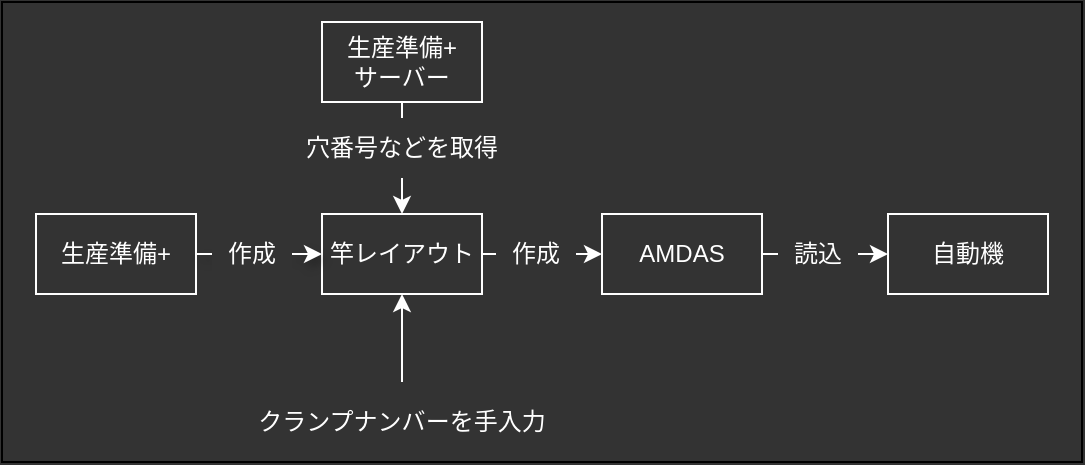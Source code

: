 <mxfile>
    <diagram id="nvRNAKMqMzsSN21wuebc" name="ページ1">
        <mxGraphModel dx="465" dy="391" grid="1" gridSize="10" guides="1" tooltips="1" connect="1" arrows="1" fold="1" page="1" pageScale="1" pageWidth="827" pageHeight="1169" background="#333333" math="0" shadow="0">
            <root>
                <mxCell id="0"/>
                <mxCell id="1" parent="0"/>
                <mxCell id="11" value="" style="rounded=0;whiteSpace=wrap;html=1;fillStyle=solid;fillColor=#333333;fontColor=#FFFFFF;" parent="1" vertex="1">
                    <mxGeometry x="80" y="230" width="540" height="230" as="geometry"/>
                </mxCell>
                <mxCell id="2" value="生産準備+" style="rounded=0;labelBackgroundColor=none;whiteSpace=wrap;fillStyle=solid;fillColor=#333333;fontColor=#FFFFFF;strokeColor=#FFFFFF;" parent="1" vertex="1">
                    <mxGeometry x="97" y="336" width="80" height="40" as="geometry"/>
                </mxCell>
                <mxCell id="7" value="" style="edgeStyle=none;html=1;entryX=0;entryY=0.5;entryDx=0;entryDy=0;exitX=1;exitY=0.5;exitDx=0;exitDy=0;labelBackgroundColor=none;fontColor=#FFFFFF;strokeColor=#FFFFFF;" parent="1" source="3" target="58" edge="1">
                    <mxGeometry relative="1" as="geometry">
                        <mxPoint x="380" y="540" as="sourcePoint"/>
                        <mxPoint x="510" y="356" as="targetPoint"/>
                    </mxGeometry>
                </mxCell>
                <mxCell id="3" value="竿レイアウト" style="rounded=0;whiteSpace=wrap;strokeColor=#FFFFFF;fillStyle=solid;fillColor=#333333;fontColor=#FFFFFF;" parent="1" vertex="1">
                    <mxGeometry x="240" y="336" width="80" height="40" as="geometry"/>
                </mxCell>
                <mxCell id="10" value="作成" style="text;html=1;strokeColor=none;fillColor=#333333;align=center;verticalAlign=middle;whiteSpace=wrap;rounded=0;fontColor=#FFFFFF;labelBackgroundColor=#333333;" parent="1" vertex="1">
                    <mxGeometry x="327" y="341" width="40" height="30" as="geometry"/>
                </mxCell>
                <mxCell id="33" value="" style="edgeStyle=none;curved=1;html=1;exitX=1;exitY=0.5;exitDx=0;exitDy=0;entryX=0;entryY=0.5;entryDx=0;entryDy=0;strokeColor=#FFFFFF;labelBackgroundColor=#333333;shadow=1;startArrow=none;" parent="1" source="9" target="3" edge="1">
                    <mxGeometry relative="1" as="geometry">
                        <mxPoint x="240" y="330" as="targetPoint"/>
                        <Array as="points"/>
                    </mxGeometry>
                </mxCell>
                <mxCell id="50" value="" style="edgeStyle=none;curved=1;html=1;exitX=1;exitY=0.5;exitDx=0;exitDy=0;entryX=0;entryY=0.5;entryDx=0;entryDy=0;strokeColor=#FFFFFF;labelBackgroundColor=#333333;shadow=1;endArrow=none;" parent="1" source="2" target="9" edge="1">
                    <mxGeometry relative="1" as="geometry">
                        <mxPoint x="240" y="356" as="targetPoint"/>
                        <Array as="points"/>
                        <mxPoint x="150" y="356" as="sourcePoint"/>
                    </mxGeometry>
                </mxCell>
                <mxCell id="9" value="作成" style="text;strokeColor=none;fillColor=#333333;align=center;verticalAlign=middle;whiteSpace=wrap;rounded=0;fontColor=#FFFFFF;labelBackgroundColor=#333333;fillStyle=solid;" parent="1" vertex="1">
                    <mxGeometry x="185" y="341" width="40" height="30" as="geometry"/>
                </mxCell>
                <mxCell id="51" value="クランプナンバーを手入力" style="rounded=0;labelBackgroundColor=none;whiteSpace=wrap;fillStyle=solid;fillColor=none;fontColor=#FFFFFF;strokeColor=none;" vertex="1" parent="1">
                    <mxGeometry x="175" y="420" width="210" height="40" as="geometry"/>
                </mxCell>
                <mxCell id="53" value="" style="edgeStyle=none;html=1;entryX=0.5;entryY=1;entryDx=0;entryDy=0;exitX=0.5;exitY=0;exitDx=0;exitDy=0;labelBackgroundColor=none;fontColor=#FFFFFF;strokeColor=#FFFFFF;" edge="1" parent="1" source="51" target="3">
                    <mxGeometry relative="1" as="geometry">
                        <mxPoint x="330" y="366" as="sourcePoint"/>
                        <mxPoint x="408" y="366" as="targetPoint"/>
                    </mxGeometry>
                </mxCell>
                <mxCell id="54" value="生産準備+&#10;サーバー" style="rounded=0;labelBackgroundColor=none;whiteSpace=wrap;fillStyle=solid;fillColor=#333333;fontColor=#FFFFFF;strokeColor=#FFFFFF;" vertex="1" parent="1">
                    <mxGeometry x="240" y="240" width="80" height="40" as="geometry"/>
                </mxCell>
                <mxCell id="55" value="" style="edgeStyle=none;html=1;entryX=0.5;entryY=0;entryDx=0;entryDy=0;labelBackgroundColor=none;fontColor=#FFFFFF;strokeColor=#FFFFFF;exitX=0.5;exitY=1;exitDx=0;exitDy=0;" edge="1" parent="1" source="54" target="3">
                    <mxGeometry relative="1" as="geometry">
                        <mxPoint x="290" y="430" as="sourcePoint"/>
                        <mxPoint x="290" y="386" as="targetPoint"/>
                    </mxGeometry>
                </mxCell>
                <mxCell id="56" value="穴番号などを取得" style="text;strokeColor=none;fillColor=#333333;align=center;verticalAlign=middle;whiteSpace=wrap;rounded=0;fontColor=#FFFFFF;labelBackgroundColor=#333333;fillStyle=solid;" vertex="1" parent="1">
                    <mxGeometry x="210" y="288" width="140" height="30" as="geometry"/>
                </mxCell>
                <mxCell id="58" value="AMDAS" style="rounded=0;whiteSpace=wrap;strokeColor=#FFFFFF;fillStyle=solid;fillColor=#333333;fontColor=#FFFFFF;" vertex="1" parent="1">
                    <mxGeometry x="380" y="336" width="80" height="40" as="geometry"/>
                </mxCell>
                <mxCell id="61" value="自動機" style="rounded=0;whiteSpace=wrap;strokeColor=#FFFFFF;fillStyle=solid;fillColor=#333333;fontColor=#FFFFFF;" vertex="1" parent="1">
                    <mxGeometry x="523" y="336" width="80" height="40" as="geometry"/>
                </mxCell>
                <mxCell id="63" value="" style="edgeStyle=none;html=1;entryX=0;entryY=0.5;entryDx=0;entryDy=0;exitX=1;exitY=0.5;exitDx=0;exitDy=0;labelBackgroundColor=none;fontColor=#FFFFFF;strokeColor=#FFFFFF;" edge="1" parent="1" source="58" target="61">
                    <mxGeometry relative="1" as="geometry">
                        <mxPoint x="330" y="366" as="sourcePoint"/>
                        <mxPoint x="407" y="366" as="targetPoint"/>
                    </mxGeometry>
                </mxCell>
                <mxCell id="64" value="読込" style="text;html=1;strokeColor=none;fillColor=#333333;align=center;verticalAlign=middle;whiteSpace=wrap;rounded=0;fontColor=#FFFFFF;labelBackgroundColor=#333333;" vertex="1" parent="1">
                    <mxGeometry x="468" y="341" width="40" height="30" as="geometry"/>
                </mxCell>
            </root>
        </mxGraphModel>
    </diagram>
</mxfile>